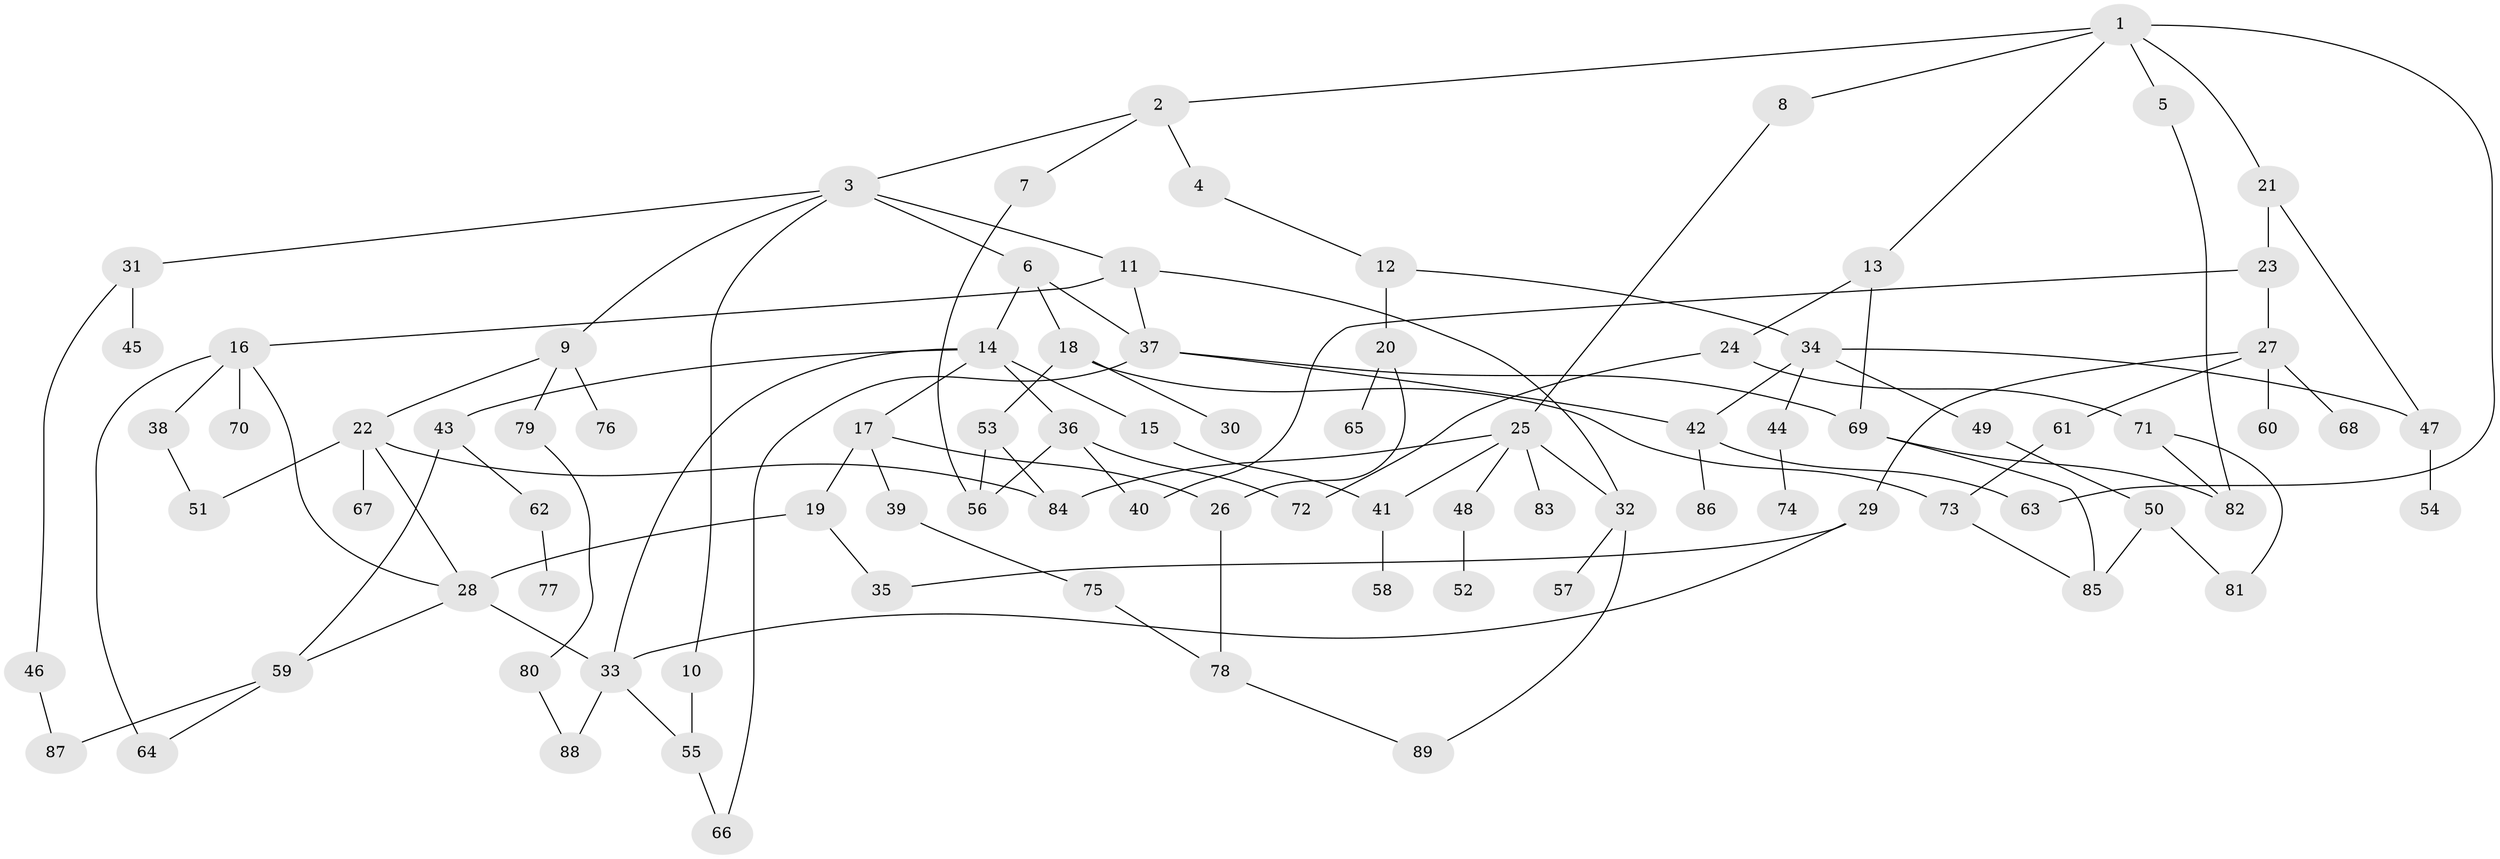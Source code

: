 // coarse degree distribution, {6: 0.1320754716981132, 4: 0.1320754716981132, 2: 0.32075471698113206, 5: 0.1320754716981132, 3: 0.09433962264150944, 7: 0.018867924528301886, 1: 0.16981132075471697}
// Generated by graph-tools (version 1.1) at 2025/16/03/04/25 18:16:59]
// undirected, 89 vertices, 122 edges
graph export_dot {
graph [start="1"]
  node [color=gray90,style=filled];
  1;
  2;
  3;
  4;
  5;
  6;
  7;
  8;
  9;
  10;
  11;
  12;
  13;
  14;
  15;
  16;
  17;
  18;
  19;
  20;
  21;
  22;
  23;
  24;
  25;
  26;
  27;
  28;
  29;
  30;
  31;
  32;
  33;
  34;
  35;
  36;
  37;
  38;
  39;
  40;
  41;
  42;
  43;
  44;
  45;
  46;
  47;
  48;
  49;
  50;
  51;
  52;
  53;
  54;
  55;
  56;
  57;
  58;
  59;
  60;
  61;
  62;
  63;
  64;
  65;
  66;
  67;
  68;
  69;
  70;
  71;
  72;
  73;
  74;
  75;
  76;
  77;
  78;
  79;
  80;
  81;
  82;
  83;
  84;
  85;
  86;
  87;
  88;
  89;
  1 -- 2;
  1 -- 5;
  1 -- 8;
  1 -- 13;
  1 -- 21;
  1 -- 63;
  2 -- 3;
  2 -- 4;
  2 -- 7;
  3 -- 6;
  3 -- 9;
  3 -- 10;
  3 -- 11;
  3 -- 31;
  4 -- 12;
  5 -- 82;
  6 -- 14;
  6 -- 18;
  6 -- 37;
  7 -- 56;
  8 -- 25;
  9 -- 22;
  9 -- 76;
  9 -- 79;
  10 -- 55;
  11 -- 16;
  11 -- 32;
  11 -- 37;
  12 -- 20;
  12 -- 34;
  13 -- 24;
  13 -- 69;
  14 -- 15;
  14 -- 17;
  14 -- 36;
  14 -- 43;
  14 -- 33;
  15 -- 41;
  16 -- 38;
  16 -- 70;
  16 -- 64;
  16 -- 28;
  17 -- 19;
  17 -- 39;
  17 -- 26;
  18 -- 30;
  18 -- 53;
  18 -- 73;
  19 -- 35;
  19 -- 28;
  20 -- 26;
  20 -- 65;
  21 -- 23;
  21 -- 47;
  22 -- 28;
  22 -- 67;
  22 -- 84;
  22 -- 51;
  23 -- 27;
  23 -- 40;
  24 -- 71;
  24 -- 72;
  25 -- 41;
  25 -- 48;
  25 -- 83;
  25 -- 32;
  25 -- 84;
  26 -- 78;
  27 -- 29;
  27 -- 60;
  27 -- 61;
  27 -- 68;
  28 -- 33;
  28 -- 59;
  29 -- 35;
  29 -- 33;
  31 -- 45;
  31 -- 46;
  32 -- 57;
  32 -- 89;
  33 -- 55;
  33 -- 88;
  34 -- 44;
  34 -- 49;
  34 -- 42;
  34 -- 47;
  36 -- 40;
  36 -- 56;
  36 -- 72;
  37 -- 42;
  37 -- 69;
  37 -- 66;
  38 -- 51;
  39 -- 75;
  41 -- 58;
  42 -- 63;
  42 -- 86;
  43 -- 62;
  43 -- 59;
  44 -- 74;
  46 -- 87;
  47 -- 54;
  48 -- 52;
  49 -- 50;
  50 -- 81;
  50 -- 85;
  53 -- 56;
  53 -- 84;
  55 -- 66;
  59 -- 64;
  59 -- 87;
  61 -- 73;
  62 -- 77;
  69 -- 85;
  69 -- 82;
  71 -- 81;
  71 -- 82;
  73 -- 85;
  75 -- 78;
  78 -- 89;
  79 -- 80;
  80 -- 88;
}
